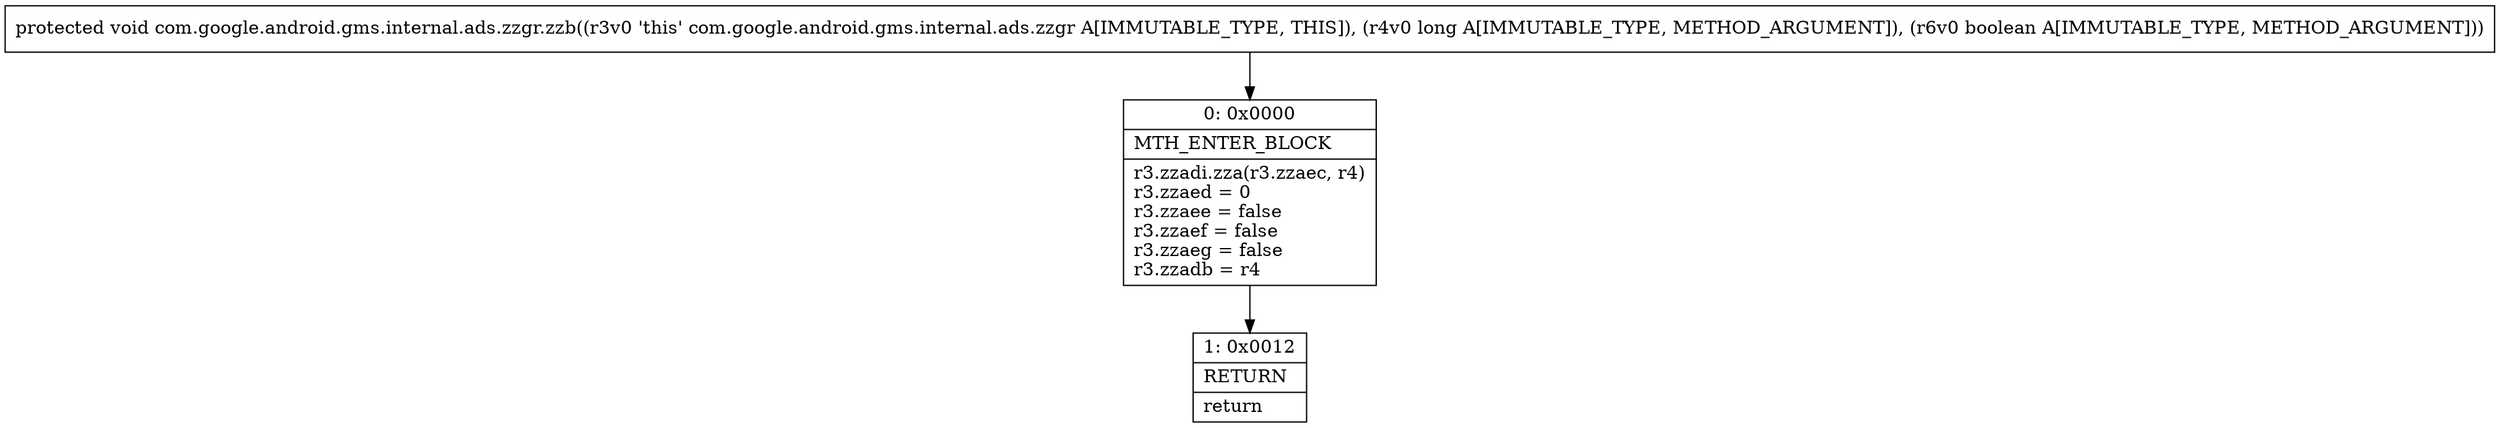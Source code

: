 digraph "CFG forcom.google.android.gms.internal.ads.zzgr.zzb(JZ)V" {
Node_0 [shape=record,label="{0\:\ 0x0000|MTH_ENTER_BLOCK\l|r3.zzadi.zza(r3.zzaec, r4)\lr3.zzaed = 0\lr3.zzaee = false\lr3.zzaef = false\lr3.zzaeg = false\lr3.zzadb = r4\l}"];
Node_1 [shape=record,label="{1\:\ 0x0012|RETURN\l|return\l}"];
MethodNode[shape=record,label="{protected void com.google.android.gms.internal.ads.zzgr.zzb((r3v0 'this' com.google.android.gms.internal.ads.zzgr A[IMMUTABLE_TYPE, THIS]), (r4v0 long A[IMMUTABLE_TYPE, METHOD_ARGUMENT]), (r6v0 boolean A[IMMUTABLE_TYPE, METHOD_ARGUMENT])) }"];
MethodNode -> Node_0;
Node_0 -> Node_1;
}

